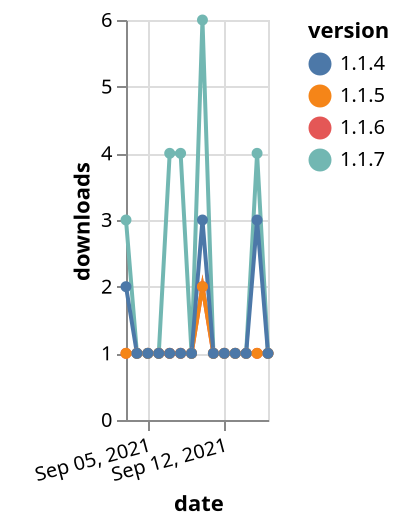 {"$schema": "https://vega.github.io/schema/vega-lite/v5.json", "description": "A simple bar chart with embedded data.", "data": {"values": [{"date": "2021-09-03", "total": 178, "delta": 1, "version": "1.1.6"}, {"date": "2021-09-04", "total": 179, "delta": 1, "version": "1.1.6"}, {"date": "2021-09-05", "total": 180, "delta": 1, "version": "1.1.6"}, {"date": "2021-09-06", "total": 181, "delta": 1, "version": "1.1.6"}, {"date": "2021-09-07", "total": 182, "delta": 1, "version": "1.1.6"}, {"date": "2021-09-08", "total": 183, "delta": 1, "version": "1.1.6"}, {"date": "2021-09-09", "total": 184, "delta": 1, "version": "1.1.6"}, {"date": "2021-09-10", "total": 186, "delta": 2, "version": "1.1.6"}, {"date": "2021-09-11", "total": 187, "delta": 1, "version": "1.1.6"}, {"date": "2021-09-12", "total": 188, "delta": 1, "version": "1.1.6"}, {"date": "2021-09-13", "total": 189, "delta": 1, "version": "1.1.6"}, {"date": "2021-09-14", "total": 190, "delta": 1, "version": "1.1.6"}, {"date": "2021-09-15", "total": 191, "delta": 1, "version": "1.1.6"}, {"date": "2021-09-16", "total": 192, "delta": 1, "version": "1.1.6"}, {"date": "2021-09-03", "total": 442, "delta": 3, "version": "1.1.7"}, {"date": "2021-09-04", "total": 443, "delta": 1, "version": "1.1.7"}, {"date": "2021-09-05", "total": 444, "delta": 1, "version": "1.1.7"}, {"date": "2021-09-06", "total": 445, "delta": 1, "version": "1.1.7"}, {"date": "2021-09-07", "total": 449, "delta": 4, "version": "1.1.7"}, {"date": "2021-09-08", "total": 453, "delta": 4, "version": "1.1.7"}, {"date": "2021-09-09", "total": 454, "delta": 1, "version": "1.1.7"}, {"date": "2021-09-10", "total": 460, "delta": 6, "version": "1.1.7"}, {"date": "2021-09-11", "total": 461, "delta": 1, "version": "1.1.7"}, {"date": "2021-09-12", "total": 462, "delta": 1, "version": "1.1.7"}, {"date": "2021-09-13", "total": 463, "delta": 1, "version": "1.1.7"}, {"date": "2021-09-14", "total": 464, "delta": 1, "version": "1.1.7"}, {"date": "2021-09-15", "total": 468, "delta": 4, "version": "1.1.7"}, {"date": "2021-09-16", "total": 469, "delta": 1, "version": "1.1.7"}, {"date": "2021-09-03", "total": 208, "delta": 1, "version": "1.1.5"}, {"date": "2021-09-04", "total": 209, "delta": 1, "version": "1.1.5"}, {"date": "2021-09-05", "total": 210, "delta": 1, "version": "1.1.5"}, {"date": "2021-09-06", "total": 211, "delta": 1, "version": "1.1.5"}, {"date": "2021-09-07", "total": 212, "delta": 1, "version": "1.1.5"}, {"date": "2021-09-08", "total": 213, "delta": 1, "version": "1.1.5"}, {"date": "2021-09-09", "total": 214, "delta": 1, "version": "1.1.5"}, {"date": "2021-09-10", "total": 216, "delta": 2, "version": "1.1.5"}, {"date": "2021-09-11", "total": 217, "delta": 1, "version": "1.1.5"}, {"date": "2021-09-12", "total": 218, "delta": 1, "version": "1.1.5"}, {"date": "2021-09-13", "total": 219, "delta": 1, "version": "1.1.5"}, {"date": "2021-09-14", "total": 220, "delta": 1, "version": "1.1.5"}, {"date": "2021-09-15", "total": 221, "delta": 1, "version": "1.1.5"}, {"date": "2021-09-16", "total": 222, "delta": 1, "version": "1.1.5"}, {"date": "2021-09-03", "total": 435, "delta": 2, "version": "1.1.4"}, {"date": "2021-09-04", "total": 436, "delta": 1, "version": "1.1.4"}, {"date": "2021-09-05", "total": 437, "delta": 1, "version": "1.1.4"}, {"date": "2021-09-06", "total": 438, "delta": 1, "version": "1.1.4"}, {"date": "2021-09-07", "total": 439, "delta": 1, "version": "1.1.4"}, {"date": "2021-09-08", "total": 440, "delta": 1, "version": "1.1.4"}, {"date": "2021-09-09", "total": 441, "delta": 1, "version": "1.1.4"}, {"date": "2021-09-10", "total": 444, "delta": 3, "version": "1.1.4"}, {"date": "2021-09-11", "total": 445, "delta": 1, "version": "1.1.4"}, {"date": "2021-09-12", "total": 446, "delta": 1, "version": "1.1.4"}, {"date": "2021-09-13", "total": 447, "delta": 1, "version": "1.1.4"}, {"date": "2021-09-14", "total": 448, "delta": 1, "version": "1.1.4"}, {"date": "2021-09-15", "total": 451, "delta": 3, "version": "1.1.4"}, {"date": "2021-09-16", "total": 452, "delta": 1, "version": "1.1.4"}]}, "width": "container", "mark": {"type": "line", "point": {"filled": true}}, "encoding": {"x": {"field": "date", "type": "temporal", "timeUnit": "yearmonthdate", "title": "date", "axis": {"labelAngle": -15}}, "y": {"field": "delta", "type": "quantitative", "title": "downloads"}, "color": {"field": "version", "type": "nominal"}, "tooltip": {"field": "delta"}}}